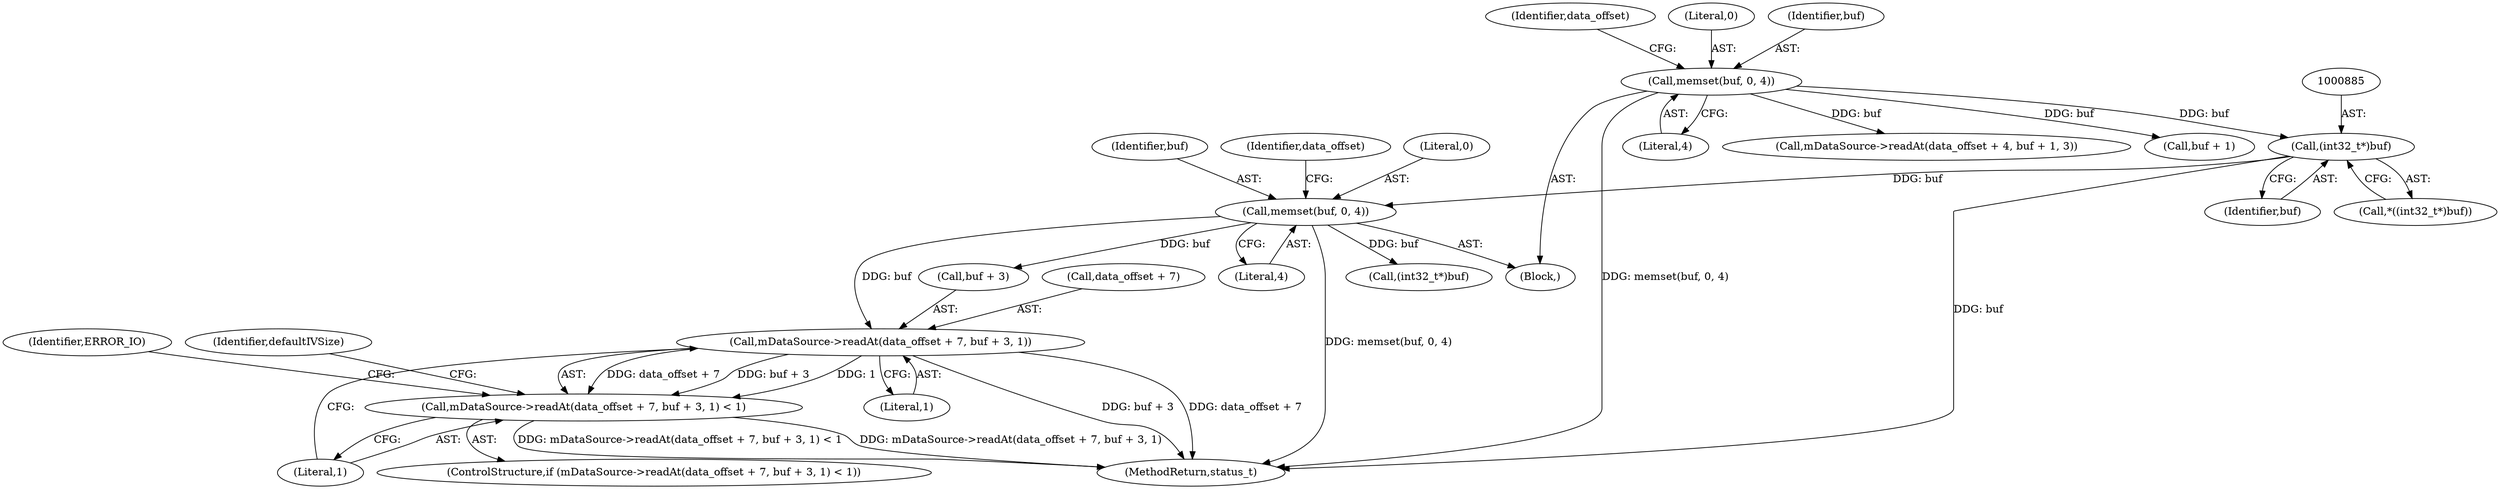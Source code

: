 digraph "0_Android_463a6f807e187828442949d1924e143cf07778c6@API" {
"1000900" [label="(Call,mDataSource->readAt(data_offset + 7, buf + 3, 1))"];
"1000894" [label="(Call,memset(buf, 0, 4))"];
"1000884" [label="(Call,(int32_t*)buf)"];
"1000861" [label="(Call,memset(buf, 0, 4))"];
"1000899" [label="(Call,mDataSource->readAt(data_offset + 7, buf + 3, 1) < 1)"];
"1000883" [label="(Call,*((int32_t*)buf))"];
"1000869" [label="(Identifier,data_offset)"];
"1000864" [label="(Literal,4)"];
"1000867" [label="(Call,mDataSource->readAt(data_offset + 4, buf + 1, 3))"];
"1000911" [label="(Identifier,ERROR_IO)"];
"1000895" [label="(Identifier,buf)"];
"1000894" [label="(Call,memset(buf, 0, 4))"];
"1000863" [label="(Literal,0)"];
"1000907" [label="(Literal,1)"];
"1000897" [label="(Literal,4)"];
"1000848" [label="(Block,)"];
"1000884" [label="(Call,(int32_t*)buf)"];
"1000904" [label="(Call,buf + 3)"];
"1000861" [label="(Call,memset(buf, 0, 4))"];
"1000899" [label="(Call,mDataSource->readAt(data_offset + 7, buf + 3, 1) < 1)"];
"1000908" [label="(Literal,1)"];
"1000902" [label="(Identifier,data_offset)"];
"1000917" [label="(Call,(int32_t*)buf)"];
"1000886" [label="(Identifier,buf)"];
"1000862" [label="(Identifier,buf)"];
"1000898" [label="(ControlStructure,if (mDataSource->readAt(data_offset + 7, buf + 3, 1) < 1))"];
"1000871" [label="(Call,buf + 1)"];
"1000896" [label="(Literal,0)"];
"1000901" [label="(Call,data_offset + 7)"];
"1000900" [label="(Call,mDataSource->readAt(data_offset + 7, buf + 3, 1))"];
"1002918" [label="(MethodReturn,status_t)"];
"1000914" [label="(Identifier,defaultIVSize)"];
"1000900" -> "1000899"  [label="AST: "];
"1000900" -> "1000907"  [label="CFG: "];
"1000901" -> "1000900"  [label="AST: "];
"1000904" -> "1000900"  [label="AST: "];
"1000907" -> "1000900"  [label="AST: "];
"1000908" -> "1000900"  [label="CFG: "];
"1000900" -> "1002918"  [label="DDG: buf + 3"];
"1000900" -> "1002918"  [label="DDG: data_offset + 7"];
"1000900" -> "1000899"  [label="DDG: data_offset + 7"];
"1000900" -> "1000899"  [label="DDG: buf + 3"];
"1000900" -> "1000899"  [label="DDG: 1"];
"1000894" -> "1000900"  [label="DDG: buf"];
"1000894" -> "1000848"  [label="AST: "];
"1000894" -> "1000897"  [label="CFG: "];
"1000895" -> "1000894"  [label="AST: "];
"1000896" -> "1000894"  [label="AST: "];
"1000897" -> "1000894"  [label="AST: "];
"1000902" -> "1000894"  [label="CFG: "];
"1000894" -> "1002918"  [label="DDG: memset(buf, 0, 4)"];
"1000884" -> "1000894"  [label="DDG: buf"];
"1000894" -> "1000904"  [label="DDG: buf"];
"1000894" -> "1000917"  [label="DDG: buf"];
"1000884" -> "1000883"  [label="AST: "];
"1000884" -> "1000886"  [label="CFG: "];
"1000885" -> "1000884"  [label="AST: "];
"1000886" -> "1000884"  [label="AST: "];
"1000883" -> "1000884"  [label="CFG: "];
"1000884" -> "1002918"  [label="DDG: buf"];
"1000861" -> "1000884"  [label="DDG: buf"];
"1000861" -> "1000848"  [label="AST: "];
"1000861" -> "1000864"  [label="CFG: "];
"1000862" -> "1000861"  [label="AST: "];
"1000863" -> "1000861"  [label="AST: "];
"1000864" -> "1000861"  [label="AST: "];
"1000869" -> "1000861"  [label="CFG: "];
"1000861" -> "1002918"  [label="DDG: memset(buf, 0, 4)"];
"1000861" -> "1000867"  [label="DDG: buf"];
"1000861" -> "1000871"  [label="DDG: buf"];
"1000899" -> "1000898"  [label="AST: "];
"1000899" -> "1000908"  [label="CFG: "];
"1000908" -> "1000899"  [label="AST: "];
"1000911" -> "1000899"  [label="CFG: "];
"1000914" -> "1000899"  [label="CFG: "];
"1000899" -> "1002918"  [label="DDG: mDataSource->readAt(data_offset + 7, buf + 3, 1) < 1"];
"1000899" -> "1002918"  [label="DDG: mDataSource->readAt(data_offset + 7, buf + 3, 1)"];
}
